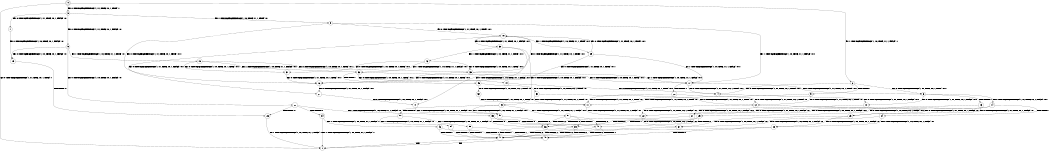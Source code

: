 digraph BCG {
size = "7, 10.5";
center = TRUE;
node [shape = circle];
0 [peripheries = 2];
0 -> 1 [label = "EX !0 !ATOMIC_EXCH_BRANCH (1, +1, TRUE, +0, 1, TRUE) !::"];
0 -> 2 [label = "EX !1 !ATOMIC_EXCH_BRANCH (1, +0, TRUE, +1, 1, FALSE) !::"];
0 -> 3 [label = "EX !0 !ATOMIC_EXCH_BRANCH (1, +1, TRUE, +0, 1, TRUE) !::"];
2 -> 4 [label = "EX !0 !ATOMIC_EXCH_BRANCH (1, +1, TRUE, +0, 1, TRUE) !:0:1:"];
2 -> 5 [label = "TERMINATE !1"];
2 -> 6 [label = "EX !0 !ATOMIC_EXCH_BRANCH (1, +1, TRUE, +0, 1, TRUE) !:0:1:"];
3 -> 7 [label = "EX !0 !ATOMIC_EXCH_BRANCH (1, +1, TRUE, +0, 1, FALSE) !:0:"];
3 -> 8 [label = "EX !1 !ATOMIC_EXCH_BRANCH (1, +0, TRUE, +1, 1, TRUE) !:0:"];
3 -> 9 [label = "EX !0 !ATOMIC_EXCH_BRANCH (1, +1, TRUE, +0, 1, FALSE) !:0:"];
4 -> 10 [label = "EX !0 !ATOMIC_EXCH_BRANCH (1, +1, TRUE, +0, 1, FALSE) !:0:1:"];
5 -> 11 [label = "EX !0 !ATOMIC_EXCH_BRANCH (1, +1, TRUE, +0, 1, TRUE) !:0:"];
5 -> 12 [label = "EX !0 !ATOMIC_EXCH_BRANCH (1, +1, TRUE, +0, 1, TRUE) !:0:"];
6 -> 10 [label = "EX !0 !ATOMIC_EXCH_BRANCH (1, +1, TRUE, +0, 1, FALSE) !:0:1:"];
6 -> 13 [label = "TERMINATE !1"];
6 -> 14 [label = "EX !0 !ATOMIC_EXCH_BRANCH (1, +1, TRUE, +0, 1, FALSE) !:0:1:"];
7 -> 15 [label = "EX !0 !ATOMIC_EXCH_BRANCH (1, +0, TRUE, +0, 1, FALSE) !:0:"];
8 -> 16 [label = "EX !0 !ATOMIC_EXCH_BRANCH (1, +1, TRUE, +0, 1, TRUE) !:0:1:"];
8 -> 17 [label = "EX !1 !ATOMIC_EXCH_BRANCH (1, +0, TRUE, +1, 1, FALSE) !:0:1:"];
8 -> 18 [label = "EX !0 !ATOMIC_EXCH_BRANCH (1, +1, TRUE, +0, 1, TRUE) !:0:1:"];
9 -> 15 [label = "EX !0 !ATOMIC_EXCH_BRANCH (1, +0, TRUE, +0, 1, FALSE) !:0:"];
9 -> 19 [label = "EX !1 !ATOMIC_EXCH_BRANCH (1, +0, TRUE, +1, 1, TRUE) !:0:"];
9 -> 20 [label = "EX !0 !ATOMIC_EXCH_BRANCH (1, +0, TRUE, +0, 1, FALSE) !:0:"];
10 -> 21 [label = "EX !0 !ATOMIC_EXCH_BRANCH (1, +0, TRUE, +0, 1, FALSE) !:0:1:"];
11 -> 22 [label = "EX !0 !ATOMIC_EXCH_BRANCH (1, +1, TRUE, +0, 1, FALSE) !:0:"];
12 -> 22 [label = "EX !0 !ATOMIC_EXCH_BRANCH (1, +1, TRUE, +0, 1, FALSE) !:0:"];
12 -> 23 [label = "EX !0 !ATOMIC_EXCH_BRANCH (1, +1, TRUE, +0, 1, FALSE) !:0:"];
13 -> 22 [label = "EX !0 !ATOMIC_EXCH_BRANCH (1, +1, TRUE, +0, 1, FALSE) !:0:"];
13 -> 23 [label = "EX !0 !ATOMIC_EXCH_BRANCH (1, +1, TRUE, +0, 1, FALSE) !:0:"];
14 -> 21 [label = "EX !0 !ATOMIC_EXCH_BRANCH (1, +0, TRUE, +0, 1, FALSE) !:0:1:"];
14 -> 24 [label = "TERMINATE !1"];
14 -> 25 [label = "EX !0 !ATOMIC_EXCH_BRANCH (1, +0, TRUE, +0, 1, FALSE) !:0:1:"];
15 -> 26 [label = "TERMINATE !0"];
16 -> 27 [label = "EX !0 !ATOMIC_EXCH_BRANCH (1, +1, TRUE, +0, 1, FALSE) !:0:1:"];
17 -> 4 [label = "EX !0 !ATOMIC_EXCH_BRANCH (1, +1, TRUE, +0, 1, TRUE) !:0:1:"];
17 -> 28 [label = "TERMINATE !1"];
17 -> 6 [label = "EX !0 !ATOMIC_EXCH_BRANCH (1, +1, TRUE, +0, 1, TRUE) !:0:1:"];
18 -> 27 [label = "EX !0 !ATOMIC_EXCH_BRANCH (1, +1, TRUE, +0, 1, FALSE) !:0:1:"];
18 -> 29 [label = "EX !1 !ATOMIC_EXCH_BRANCH (1, +0, TRUE, +1, 1, TRUE) !:0:1:"];
18 -> 30 [label = "EX !0 !ATOMIC_EXCH_BRANCH (1, +1, TRUE, +0, 1, FALSE) !:0:1:"];
19 -> 31 [label = "EX !0 !ATOMIC_EXCH_BRANCH (1, +0, TRUE, +0, 1, TRUE) !:0:1:"];
19 -> 32 [label = "EX !1 !ATOMIC_EXCH_BRANCH (1, +0, TRUE, +1, 1, FALSE) !:0:1:"];
19 -> 33 [label = "EX !0 !ATOMIC_EXCH_BRANCH (1, +0, TRUE, +0, 1, TRUE) !:0:1:"];
20 -> 26 [label = "TERMINATE !0"];
20 -> 34 [label = "TERMINATE !0"];
20 -> 35 [label = "EX !1 !ATOMIC_EXCH_BRANCH (1, +0, TRUE, +1, 1, FALSE) !:0:"];
21 -> 36 [label = "TERMINATE !0"];
22 -> 37 [label = "EX !0 !ATOMIC_EXCH_BRANCH (1, +0, TRUE, +0, 1, FALSE) !:0:"];
23 -> 37 [label = "EX !0 !ATOMIC_EXCH_BRANCH (1, +0, TRUE, +0, 1, FALSE) !:0:"];
23 -> 38 [label = "EX !0 !ATOMIC_EXCH_BRANCH (1, +0, TRUE, +0, 1, FALSE) !:0:"];
24 -> 37 [label = "EX !0 !ATOMIC_EXCH_BRANCH (1, +0, TRUE, +0, 1, FALSE) !:0:"];
24 -> 38 [label = "EX !0 !ATOMIC_EXCH_BRANCH (1, +0, TRUE, +0, 1, FALSE) !:0:"];
25 -> 36 [label = "TERMINATE !0"];
25 -> 39 [label = "TERMINATE !1"];
25 -> 40 [label = "TERMINATE !0"];
26 -> 1 [label = "EX !1 !ATOMIC_EXCH_BRANCH (1, +0, TRUE, +1, 1, FALSE) !::"];
27 -> 41 [label = "EX !0 !ATOMIC_EXCH_BRANCH (1, +0, TRUE, +0, 1, FALSE) !:0:1:"];
28 -> 11 [label = "EX !0 !ATOMIC_EXCH_BRANCH (1, +1, TRUE, +0, 1, TRUE) !:0:"];
28 -> 12 [label = "EX !0 !ATOMIC_EXCH_BRANCH (1, +1, TRUE, +0, 1, TRUE) !:0:"];
29 -> 16 [label = "EX !0 !ATOMIC_EXCH_BRANCH (1, +1, TRUE, +0, 1, TRUE) !:0:1:"];
29 -> 17 [label = "EX !1 !ATOMIC_EXCH_BRANCH (1, +0, TRUE, +1, 1, FALSE) !:0:1:"];
29 -> 18 [label = "EX !0 !ATOMIC_EXCH_BRANCH (1, +1, TRUE, +0, 1, TRUE) !:0:1:"];
30 -> 41 [label = "EX !0 !ATOMIC_EXCH_BRANCH (1, +0, TRUE, +0, 1, FALSE) !:0:1:"];
30 -> 42 [label = "EX !1 !ATOMIC_EXCH_BRANCH (1, +0, TRUE, +1, 1, TRUE) !:0:1:"];
30 -> 43 [label = "EX !0 !ATOMIC_EXCH_BRANCH (1, +0, TRUE, +0, 1, FALSE) !:0:1:"];
31 -> 16 [label = "EX !0 !ATOMIC_EXCH_BRANCH (1, +1, TRUE, +0, 1, TRUE) !:0:1:"];
32 -> 44 [label = "EX !0 !ATOMIC_EXCH_BRANCH (1, +0, TRUE, +0, 1, TRUE) !:0:1:"];
32 -> 45 [label = "TERMINATE !1"];
32 -> 17 [label = "EX !0 !ATOMIC_EXCH_BRANCH (1, +0, TRUE, +0, 1, TRUE) !:0:1:"];
33 -> 16 [label = "EX !0 !ATOMIC_EXCH_BRANCH (1, +1, TRUE, +0, 1, TRUE) !:0:1:"];
33 -> 17 [label = "EX !1 !ATOMIC_EXCH_BRANCH (1, +0, TRUE, +1, 1, FALSE) !:0:1:"];
33 -> 18 [label = "EX !0 !ATOMIC_EXCH_BRANCH (1, +1, TRUE, +0, 1, TRUE) !:0:1:"];
34 -> 1 [label = "EX !1 !ATOMIC_EXCH_BRANCH (1, +0, TRUE, +1, 1, FALSE) !::"];
34 -> 46 [label = "EX !1 !ATOMIC_EXCH_BRANCH (1, +0, TRUE, +1, 1, FALSE) !::"];
35 -> 36 [label = "TERMINATE !0"];
35 -> 39 [label = "TERMINATE !1"];
35 -> 40 [label = "TERMINATE !0"];
36 -> 47 [label = "TERMINATE !1"];
37 -> 47 [label = "TERMINATE !0"];
38 -> 47 [label = "TERMINATE !0"];
38 -> 48 [label = "TERMINATE !0"];
39 -> 47 [label = "TERMINATE !0"];
39 -> 48 [label = "TERMINATE !0"];
40 -> 47 [label = "TERMINATE !1"];
40 -> 48 [label = "TERMINATE !1"];
41 -> 49 [label = "EX !1 !ATOMIC_EXCH_BRANCH (1, +0, TRUE, +1, 1, FALSE) !:0:1:"];
42 -> 31 [label = "EX !0 !ATOMIC_EXCH_BRANCH (1, +0, TRUE, +0, 1, TRUE) !:0:1:"];
42 -> 32 [label = "EX !1 !ATOMIC_EXCH_BRANCH (1, +0, TRUE, +1, 1, FALSE) !:0:1:"];
42 -> 33 [label = "EX !0 !ATOMIC_EXCH_BRANCH (1, +0, TRUE, +0, 1, TRUE) !:0:1:"];
43 -> 49 [label = "EX !1 !ATOMIC_EXCH_BRANCH (1, +0, TRUE, +1, 1, FALSE) !:0:1:"];
43 -> 50 [label = "TERMINATE !0"];
43 -> 51 [label = "EX !1 !ATOMIC_EXCH_BRANCH (1, +0, TRUE, +1, 1, FALSE) !:0:1:"];
44 -> 4 [label = "EX !0 !ATOMIC_EXCH_BRANCH (1, +1, TRUE, +0, 1, TRUE) !:0:1:"];
45 -> 52 [label = "EX !0 !ATOMIC_EXCH_BRANCH (1, +0, TRUE, +0, 1, TRUE) !:0:"];
45 -> 53 [label = "EX !0 !ATOMIC_EXCH_BRANCH (1, +0, TRUE, +0, 1, TRUE) !:0:"];
46 -> 47 [label = "TERMINATE !1"];
46 -> 48 [label = "TERMINATE !1"];
47 -> 1 [label = "exit"];
48 -> 1 [label = "exit"];
49 -> 36 [label = "TERMINATE !0"];
50 -> 54 [label = "EX !1 !ATOMIC_EXCH_BRANCH (1, +0, TRUE, +1, 1, FALSE) !:1:"];
50 -> 55 [label = "EX !1 !ATOMIC_EXCH_BRANCH (1, +0, TRUE, +1, 1, FALSE) !:1:"];
51 -> 36 [label = "TERMINATE !0"];
51 -> 39 [label = "TERMINATE !1"];
51 -> 40 [label = "TERMINATE !0"];
52 -> 11 [label = "EX !0 !ATOMIC_EXCH_BRANCH (1, +1, TRUE, +0, 1, TRUE) !:0:"];
53 -> 11 [label = "EX !0 !ATOMIC_EXCH_BRANCH (1, +1, TRUE, +0, 1, TRUE) !:0:"];
53 -> 12 [label = "EX !0 !ATOMIC_EXCH_BRANCH (1, +1, TRUE, +0, 1, TRUE) !:0:"];
54 -> 47 [label = "TERMINATE !1"];
55 -> 47 [label = "TERMINATE !1"];
55 -> 48 [label = "TERMINATE !1"];
}
